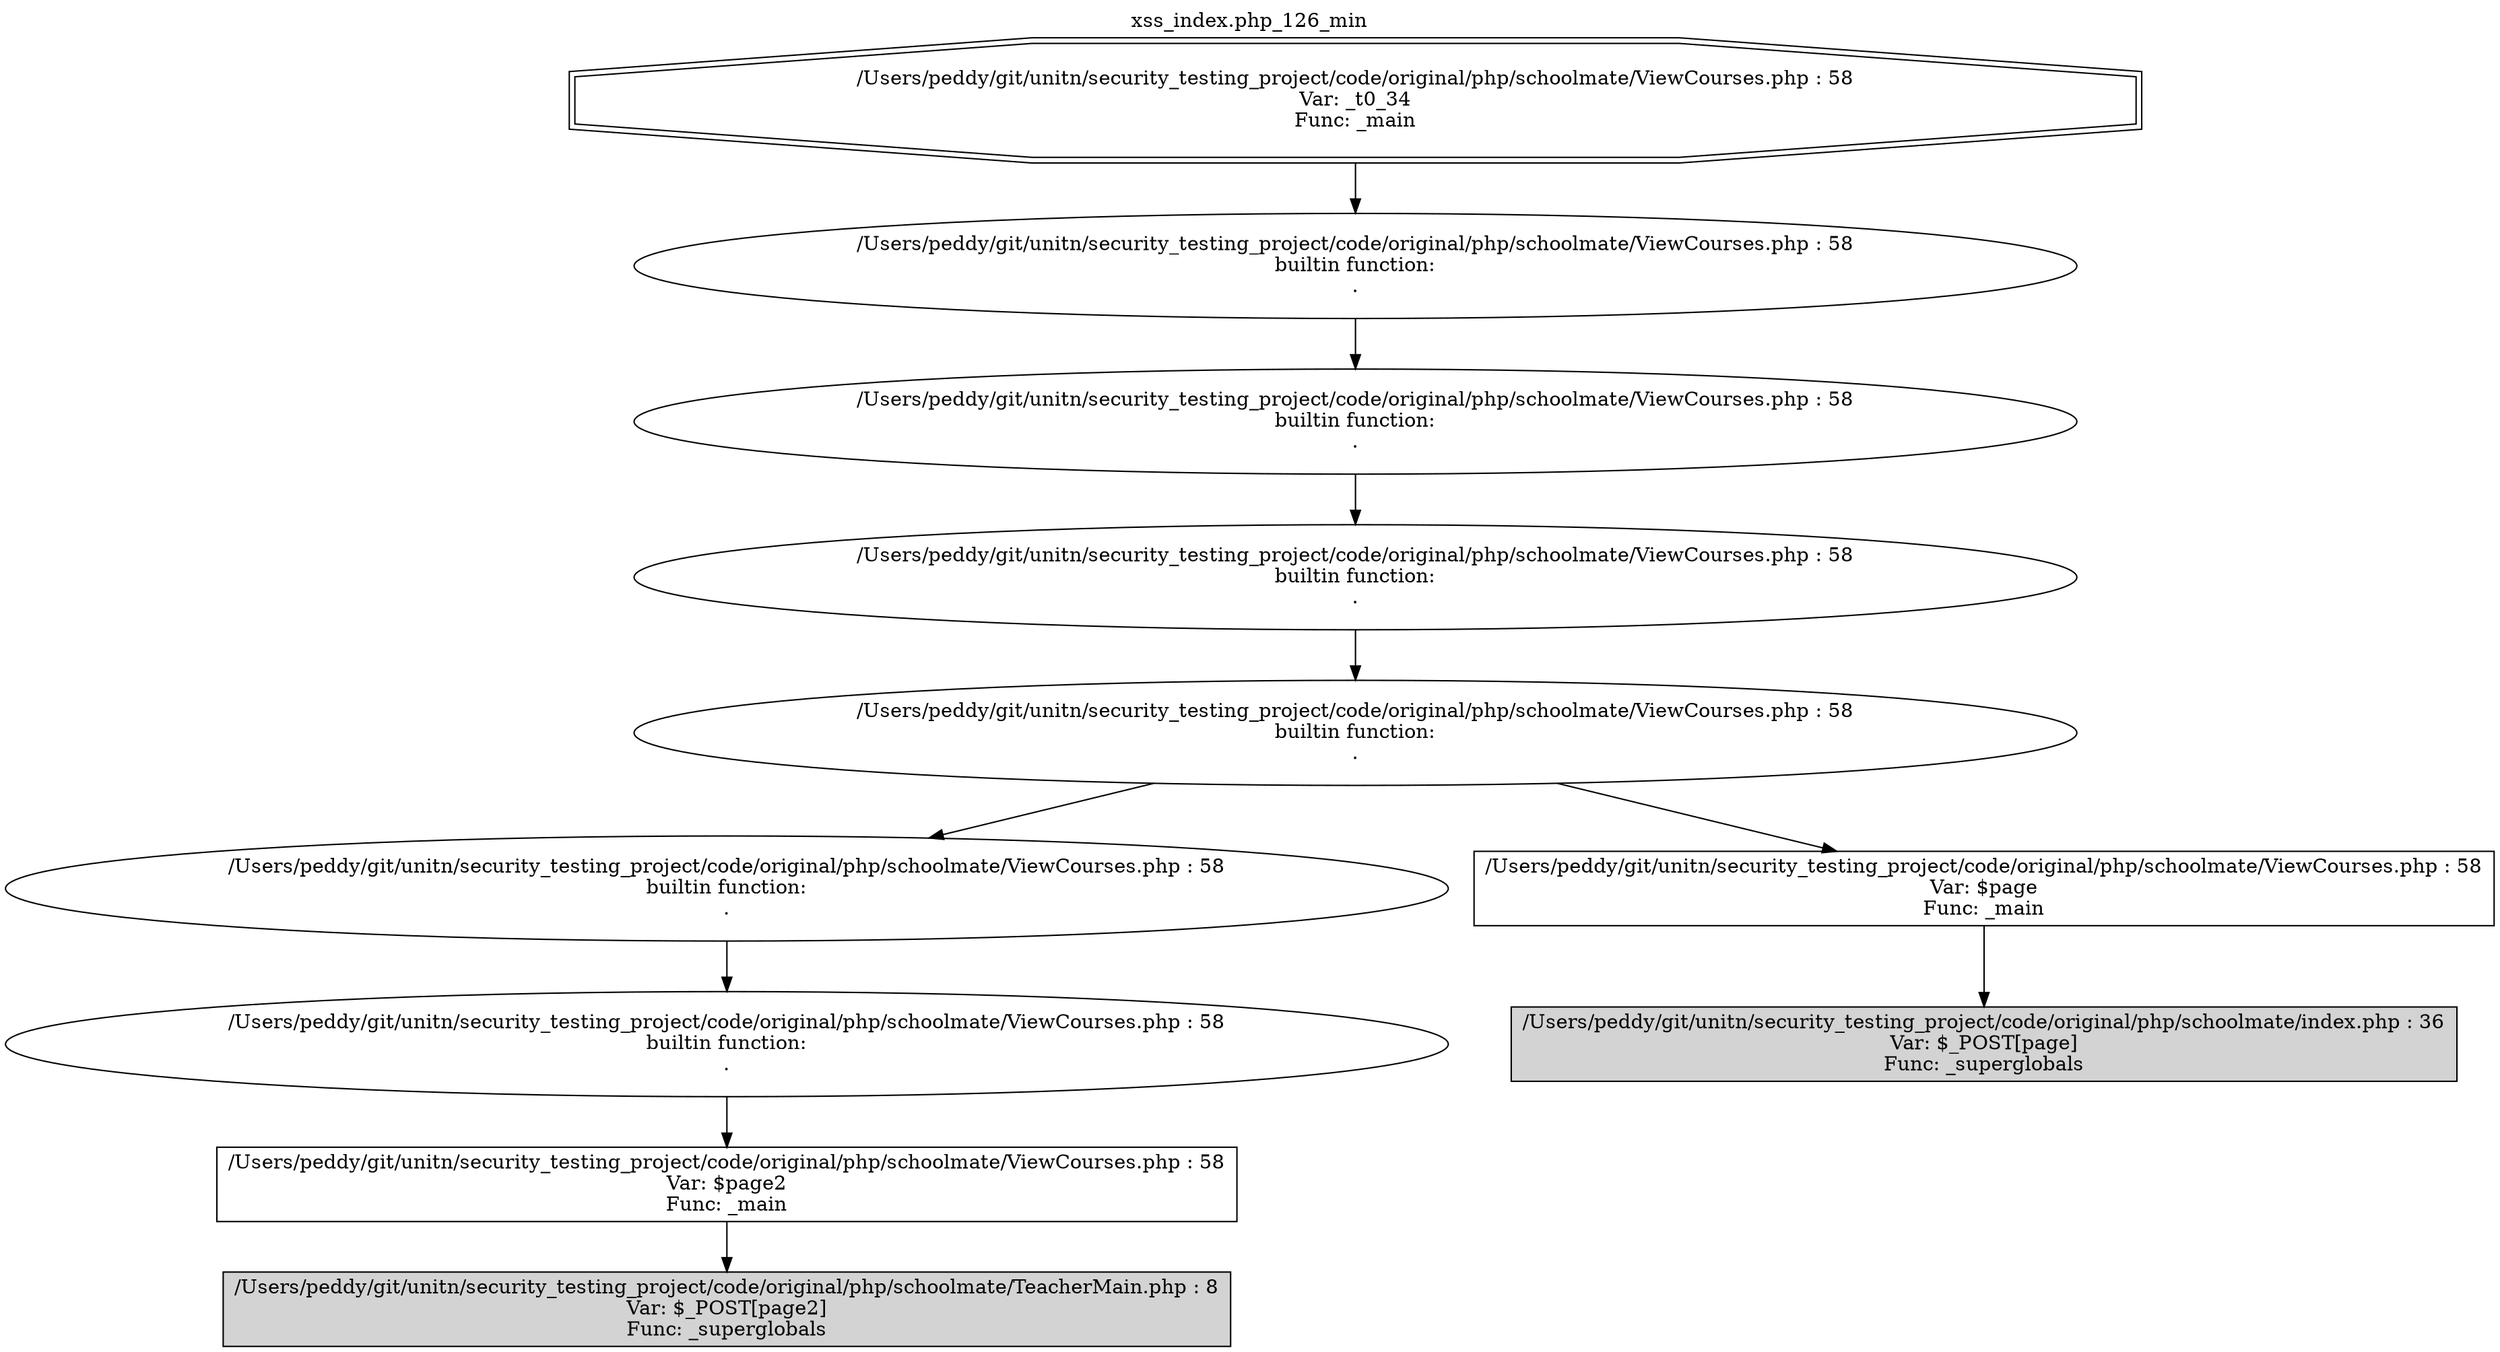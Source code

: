 digraph cfg {
  label="xss_index.php_126_min";
  labelloc=t;
  n1 [shape=doubleoctagon, label="/Users/peddy/git/unitn/security_testing_project/code/original/php/schoolmate/ViewCourses.php : 58\nVar: _t0_34\nFunc: _main\n"];
  n2 [shape=ellipse, label="/Users/peddy/git/unitn/security_testing_project/code/original/php/schoolmate/ViewCourses.php : 58\nbuiltin function:\n.\n"];
  n3 [shape=ellipse, label="/Users/peddy/git/unitn/security_testing_project/code/original/php/schoolmate/ViewCourses.php : 58\nbuiltin function:\n.\n"];
  n4 [shape=ellipse, label="/Users/peddy/git/unitn/security_testing_project/code/original/php/schoolmate/ViewCourses.php : 58\nbuiltin function:\n.\n"];
  n5 [shape=ellipse, label="/Users/peddy/git/unitn/security_testing_project/code/original/php/schoolmate/ViewCourses.php : 58\nbuiltin function:\n.\n"];
  n6 [shape=ellipse, label="/Users/peddy/git/unitn/security_testing_project/code/original/php/schoolmate/ViewCourses.php : 58\nbuiltin function:\n.\n"];
  n7 [shape=ellipse, label="/Users/peddy/git/unitn/security_testing_project/code/original/php/schoolmate/ViewCourses.php : 58\nbuiltin function:\n.\n"];
  n8 [shape=box, label="/Users/peddy/git/unitn/security_testing_project/code/original/php/schoolmate/ViewCourses.php : 58\nVar: $page2\nFunc: _main\n"];
  n9 [shape=box, label="/Users/peddy/git/unitn/security_testing_project/code/original/php/schoolmate/TeacherMain.php : 8\nVar: $_POST[page2]\nFunc: _superglobals\n",style=filled];
  n10 [shape=box, label="/Users/peddy/git/unitn/security_testing_project/code/original/php/schoolmate/ViewCourses.php : 58\nVar: $page\nFunc: _main\n"];
  n11 [shape=box, label="/Users/peddy/git/unitn/security_testing_project/code/original/php/schoolmate/index.php : 36\nVar: $_POST[page]\nFunc: _superglobals\n",style=filled];
  n1 -> n2;
  n2 -> n3;
  n3 -> n4;
  n4 -> n5;
  n5 -> n6;
  n5 -> n10;
  n6 -> n7;
  n7 -> n8;
  n8 -> n9;
  n10 -> n11;
}

